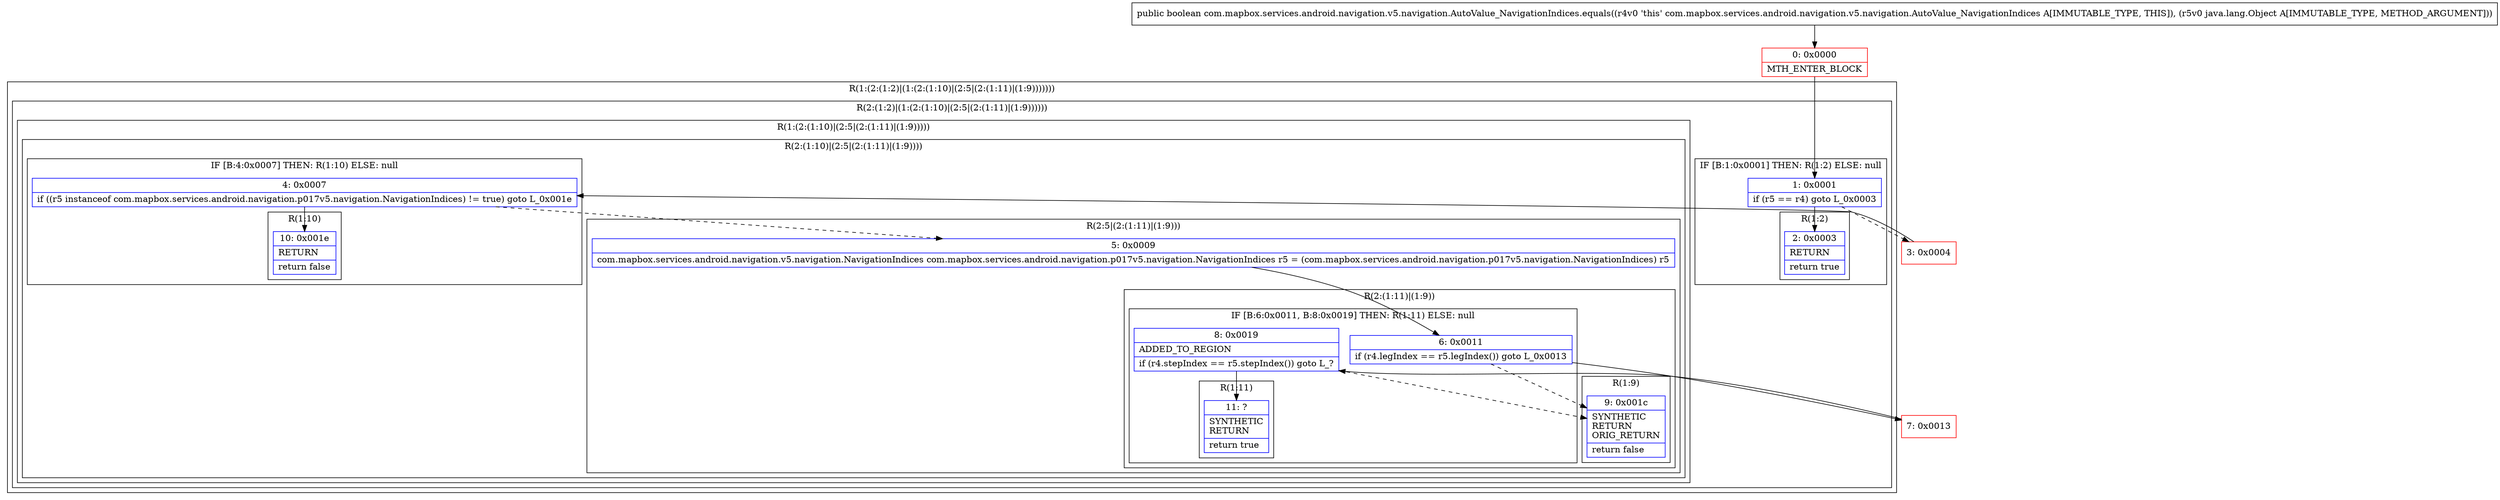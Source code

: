 digraph "CFG forcom.mapbox.services.android.navigation.v5.navigation.AutoValue_NavigationIndices.equals(Ljava\/lang\/Object;)Z" {
subgraph cluster_Region_1974912771 {
label = "R(1:(2:(1:2)|(1:(2:(1:10)|(2:5|(2:(1:11)|(1:9)))))))";
node [shape=record,color=blue];
subgraph cluster_Region_683150661 {
label = "R(2:(1:2)|(1:(2:(1:10)|(2:5|(2:(1:11)|(1:9))))))";
node [shape=record,color=blue];
subgraph cluster_IfRegion_1669967681 {
label = "IF [B:1:0x0001] THEN: R(1:2) ELSE: null";
node [shape=record,color=blue];
Node_1 [shape=record,label="{1\:\ 0x0001|if (r5 == r4) goto L_0x0003\l}"];
subgraph cluster_Region_2018234196 {
label = "R(1:2)";
node [shape=record,color=blue];
Node_2 [shape=record,label="{2\:\ 0x0003|RETURN\l|return true\l}"];
}
}
subgraph cluster_Region_998674817 {
label = "R(1:(2:(1:10)|(2:5|(2:(1:11)|(1:9)))))";
node [shape=record,color=blue];
subgraph cluster_Region_1404854673 {
label = "R(2:(1:10)|(2:5|(2:(1:11)|(1:9))))";
node [shape=record,color=blue];
subgraph cluster_IfRegion_2103521024 {
label = "IF [B:4:0x0007] THEN: R(1:10) ELSE: null";
node [shape=record,color=blue];
Node_4 [shape=record,label="{4\:\ 0x0007|if ((r5 instanceof com.mapbox.services.android.navigation.p017v5.navigation.NavigationIndices) != true) goto L_0x001e\l}"];
subgraph cluster_Region_1534488215 {
label = "R(1:10)";
node [shape=record,color=blue];
Node_10 [shape=record,label="{10\:\ 0x001e|RETURN\l|return false\l}"];
}
}
subgraph cluster_Region_1895093079 {
label = "R(2:5|(2:(1:11)|(1:9)))";
node [shape=record,color=blue];
Node_5 [shape=record,label="{5\:\ 0x0009|com.mapbox.services.android.navigation.v5.navigation.NavigationIndices com.mapbox.services.android.navigation.p017v5.navigation.NavigationIndices r5 = (com.mapbox.services.android.navigation.p017v5.navigation.NavigationIndices) r5\l}"];
subgraph cluster_Region_1416881889 {
label = "R(2:(1:11)|(1:9))";
node [shape=record,color=blue];
subgraph cluster_IfRegion_1019091519 {
label = "IF [B:6:0x0011, B:8:0x0019] THEN: R(1:11) ELSE: null";
node [shape=record,color=blue];
Node_6 [shape=record,label="{6\:\ 0x0011|if (r4.legIndex == r5.legIndex()) goto L_0x0013\l}"];
Node_8 [shape=record,label="{8\:\ 0x0019|ADDED_TO_REGION\l|if (r4.stepIndex == r5.stepIndex()) goto L_?\l}"];
subgraph cluster_Region_1693689111 {
label = "R(1:11)";
node [shape=record,color=blue];
Node_11 [shape=record,label="{11\:\ ?|SYNTHETIC\lRETURN\l|return true\l}"];
}
}
subgraph cluster_Region_270438310 {
label = "R(1:9)";
node [shape=record,color=blue];
Node_9 [shape=record,label="{9\:\ 0x001c|SYNTHETIC\lRETURN\lORIG_RETURN\l|return false\l}"];
}
}
}
}
}
}
}
Node_0 [shape=record,color=red,label="{0\:\ 0x0000|MTH_ENTER_BLOCK\l}"];
Node_3 [shape=record,color=red,label="{3\:\ 0x0004}"];
Node_7 [shape=record,color=red,label="{7\:\ 0x0013}"];
MethodNode[shape=record,label="{public boolean com.mapbox.services.android.navigation.v5.navigation.AutoValue_NavigationIndices.equals((r4v0 'this' com.mapbox.services.android.navigation.v5.navigation.AutoValue_NavigationIndices A[IMMUTABLE_TYPE, THIS]), (r5v0 java.lang.Object A[IMMUTABLE_TYPE, METHOD_ARGUMENT])) }"];
MethodNode -> Node_0;
Node_1 -> Node_2;
Node_1 -> Node_3[style=dashed];
Node_4 -> Node_5[style=dashed];
Node_4 -> Node_10;
Node_5 -> Node_6;
Node_6 -> Node_7;
Node_6 -> Node_9[style=dashed];
Node_8 -> Node_9[style=dashed];
Node_8 -> Node_11;
Node_0 -> Node_1;
Node_3 -> Node_4;
Node_7 -> Node_8;
}

